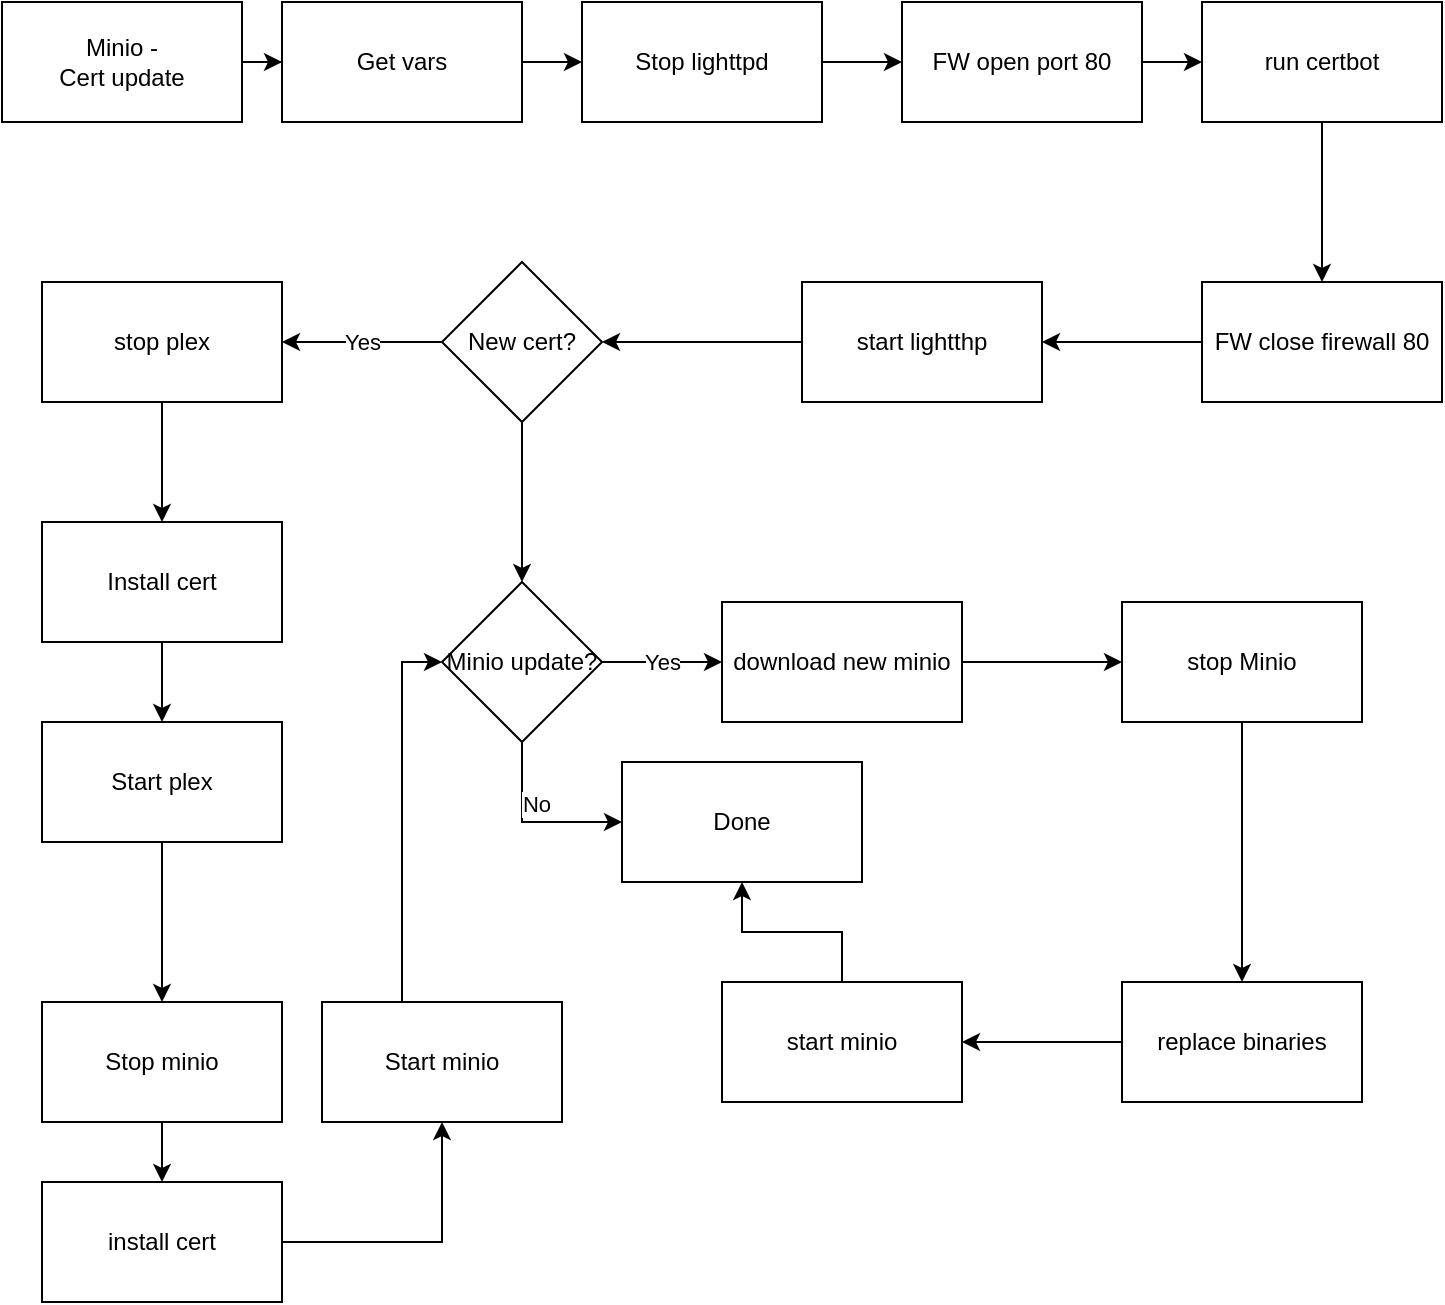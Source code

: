 <mxfile version="20.1.1" type="device"><diagram id="ukf_fpDI6nBqkmXPp62G" name="Page-1"><mxGraphModel dx="1422" dy="794" grid="1" gridSize="10" guides="1" tooltips="1" connect="1" arrows="1" fold="1" page="1" pageScale="1" pageWidth="827" pageHeight="1169" math="0" shadow="0"><root><mxCell id="0"/><mxCell id="1" parent="0"/><mxCell id="HXZsp929oRY9PYKzHvMy-16" value="" style="edgeStyle=orthogonalEdgeStyle;rounded=0;orthogonalLoop=1;jettySize=auto;html=1;" edge="1" parent="1" source="DVea2lA_n0YaLDgW4x5y-1" target="HXZsp929oRY9PYKzHvMy-15"><mxGeometry relative="1" as="geometry"/></mxCell><mxCell id="DVea2lA_n0YaLDgW4x5y-1" value="Minio - &lt;br&gt;Cert update" style="rounded=0;whiteSpace=wrap;html=1;" parent="1" vertex="1"><mxGeometry x="10" y="10" width="120" height="60" as="geometry"/></mxCell><mxCell id="DVea2lA_n0YaLDgW4x5y-5" value="" style="edgeStyle=orthogonalEdgeStyle;rounded=0;orthogonalLoop=1;jettySize=auto;html=1;" parent="1" source="DVea2lA_n0YaLDgW4x5y-2" target="DVea2lA_n0YaLDgW4x5y-4" edge="1"><mxGeometry relative="1" as="geometry"/></mxCell><mxCell id="DVea2lA_n0YaLDgW4x5y-2" value="Stop lighttpd" style="whiteSpace=wrap;html=1;rounded=0;" parent="1" vertex="1"><mxGeometry x="300" y="10" width="120" height="60" as="geometry"/></mxCell><mxCell id="DVea2lA_n0YaLDgW4x5y-7" value="" style="edgeStyle=orthogonalEdgeStyle;rounded=0;orthogonalLoop=1;jettySize=auto;html=1;" parent="1" source="DVea2lA_n0YaLDgW4x5y-4" target="DVea2lA_n0YaLDgW4x5y-6" edge="1"><mxGeometry relative="1" as="geometry"/></mxCell><mxCell id="DVea2lA_n0YaLDgW4x5y-4" value="FW open port 80" style="whiteSpace=wrap;html=1;rounded=0;" parent="1" vertex="1"><mxGeometry x="460" y="10" width="120" height="60" as="geometry"/></mxCell><mxCell id="DVea2lA_n0YaLDgW4x5y-9" value="" style="edgeStyle=orthogonalEdgeStyle;rounded=0;orthogonalLoop=1;jettySize=auto;html=1;" parent="1" source="DVea2lA_n0YaLDgW4x5y-6" target="DVea2lA_n0YaLDgW4x5y-8" edge="1"><mxGeometry relative="1" as="geometry"/></mxCell><mxCell id="DVea2lA_n0YaLDgW4x5y-6" value="run certbot" style="whiteSpace=wrap;html=1;rounded=0;" parent="1" vertex="1"><mxGeometry x="610" y="10" width="120" height="60" as="geometry"/></mxCell><mxCell id="DVea2lA_n0YaLDgW4x5y-11" value="" style="edgeStyle=orthogonalEdgeStyle;rounded=0;orthogonalLoop=1;jettySize=auto;html=1;" parent="1" source="DVea2lA_n0YaLDgW4x5y-8" target="DVea2lA_n0YaLDgW4x5y-10" edge="1"><mxGeometry relative="1" as="geometry"/></mxCell><mxCell id="DVea2lA_n0YaLDgW4x5y-8" value="FW close firewall 80" style="whiteSpace=wrap;html=1;rounded=0;" parent="1" vertex="1"><mxGeometry x="610" y="150" width="120" height="60" as="geometry"/></mxCell><mxCell id="DVea2lA_n0YaLDgW4x5y-19" value="" style="edgeStyle=orthogonalEdgeStyle;rounded=0;orthogonalLoop=1;jettySize=auto;html=1;" parent="1" source="DVea2lA_n0YaLDgW4x5y-10" target="DVea2lA_n0YaLDgW4x5y-18" edge="1"><mxGeometry relative="1" as="geometry"/></mxCell><mxCell id="DVea2lA_n0YaLDgW4x5y-10" value="start lightthp" style="whiteSpace=wrap;html=1;rounded=0;" parent="1" vertex="1"><mxGeometry x="410" y="150" width="120" height="60" as="geometry"/></mxCell><mxCell id="DVea2lA_n0YaLDgW4x5y-15" value="" style="edgeStyle=orthogonalEdgeStyle;rounded=0;orthogonalLoop=1;jettySize=auto;html=1;" parent="1" source="DVea2lA_n0YaLDgW4x5y-12" target="DVea2lA_n0YaLDgW4x5y-14" edge="1"><mxGeometry relative="1" as="geometry"/></mxCell><mxCell id="DVea2lA_n0YaLDgW4x5y-12" value="stop plex" style="whiteSpace=wrap;html=1;rounded=0;" parent="1" vertex="1"><mxGeometry x="30" y="150" width="120" height="60" as="geometry"/></mxCell><mxCell id="DVea2lA_n0YaLDgW4x5y-17" value="" style="edgeStyle=orthogonalEdgeStyle;rounded=0;orthogonalLoop=1;jettySize=auto;html=1;" parent="1" source="DVea2lA_n0YaLDgW4x5y-14" target="DVea2lA_n0YaLDgW4x5y-16" edge="1"><mxGeometry relative="1" as="geometry"/></mxCell><mxCell id="DVea2lA_n0YaLDgW4x5y-14" value="Install cert" style="whiteSpace=wrap;html=1;rounded=0;" parent="1" vertex="1"><mxGeometry x="30" y="270" width="120" height="60" as="geometry"/></mxCell><mxCell id="DVea2lA_n0YaLDgW4x5y-26" value="" style="edgeStyle=orthogonalEdgeStyle;rounded=0;orthogonalLoop=1;jettySize=auto;html=1;" parent="1" source="DVea2lA_n0YaLDgW4x5y-16" target="DVea2lA_n0YaLDgW4x5y-25" edge="1"><mxGeometry relative="1" as="geometry"/></mxCell><mxCell id="DVea2lA_n0YaLDgW4x5y-16" value="Start plex" style="whiteSpace=wrap;html=1;rounded=0;" parent="1" vertex="1"><mxGeometry x="30" y="370" width="120" height="60" as="geometry"/></mxCell><mxCell id="DVea2lA_n0YaLDgW4x5y-20" value="Yes" style="edgeStyle=orthogonalEdgeStyle;rounded=0;orthogonalLoop=1;jettySize=auto;html=1;" parent="1" source="DVea2lA_n0YaLDgW4x5y-18" target="DVea2lA_n0YaLDgW4x5y-12" edge="1"><mxGeometry relative="1" as="geometry"/></mxCell><mxCell id="HXZsp929oRY9PYKzHvMy-2" value="" style="edgeStyle=orthogonalEdgeStyle;rounded=0;orthogonalLoop=1;jettySize=auto;html=1;" edge="1" parent="1" source="DVea2lA_n0YaLDgW4x5y-18" target="HXZsp929oRY9PYKzHvMy-1"><mxGeometry relative="1" as="geometry"/></mxCell><mxCell id="DVea2lA_n0YaLDgW4x5y-18" value="New cert?" style="rhombus;whiteSpace=wrap;html=1;rounded=0;" parent="1" vertex="1"><mxGeometry x="230" y="140" width="80" height="80" as="geometry"/></mxCell><mxCell id="DVea2lA_n0YaLDgW4x5y-21" value="Done" style="whiteSpace=wrap;html=1;rounded=0;" parent="1" vertex="1"><mxGeometry x="320" y="390" width="120" height="60" as="geometry"/></mxCell><mxCell id="DVea2lA_n0YaLDgW4x5y-28" value="" style="edgeStyle=orthogonalEdgeStyle;rounded=0;orthogonalLoop=1;jettySize=auto;html=1;" parent="1" source="DVea2lA_n0YaLDgW4x5y-25" target="DVea2lA_n0YaLDgW4x5y-27" edge="1"><mxGeometry relative="1" as="geometry"/></mxCell><mxCell id="DVea2lA_n0YaLDgW4x5y-25" value="Stop minio" style="whiteSpace=wrap;html=1;rounded=0;" parent="1" vertex="1"><mxGeometry x="30" y="510" width="120" height="60" as="geometry"/></mxCell><mxCell id="DVea2lA_n0YaLDgW4x5y-30" value="" style="edgeStyle=orthogonalEdgeStyle;rounded=0;orthogonalLoop=1;jettySize=auto;html=1;" parent="1" source="DVea2lA_n0YaLDgW4x5y-27" target="DVea2lA_n0YaLDgW4x5y-29" edge="1"><mxGeometry relative="1" as="geometry"/></mxCell><mxCell id="DVea2lA_n0YaLDgW4x5y-27" value="install cert" style="whiteSpace=wrap;html=1;rounded=0;" parent="1" vertex="1"><mxGeometry x="30" y="600" width="120" height="60" as="geometry"/></mxCell><mxCell id="HXZsp929oRY9PYKzHvMy-13" value="" style="edgeStyle=orthogonalEdgeStyle;rounded=0;orthogonalLoop=1;jettySize=auto;html=1;" edge="1" parent="1" source="DVea2lA_n0YaLDgW4x5y-29" target="HXZsp929oRY9PYKzHvMy-1"><mxGeometry relative="1" as="geometry"><Array as="points"><mxPoint x="210" y="340"/></Array></mxGeometry></mxCell><mxCell id="DVea2lA_n0YaLDgW4x5y-29" value="Start minio" style="whiteSpace=wrap;html=1;rounded=0;" parent="1" vertex="1"><mxGeometry x="170" y="510" width="120" height="60" as="geometry"/></mxCell><mxCell id="HXZsp929oRY9PYKzHvMy-5" value="Yes" style="edgeStyle=orthogonalEdgeStyle;rounded=0;orthogonalLoop=1;jettySize=auto;html=1;" edge="1" parent="1" source="HXZsp929oRY9PYKzHvMy-1" target="HXZsp929oRY9PYKzHvMy-4"><mxGeometry relative="1" as="geometry"/></mxCell><mxCell id="HXZsp929oRY9PYKzHvMy-18" style="edgeStyle=orthogonalEdgeStyle;rounded=0;orthogonalLoop=1;jettySize=auto;html=1;exitX=0.5;exitY=1;exitDx=0;exitDy=0;entryX=0;entryY=0.5;entryDx=0;entryDy=0;" edge="1" parent="1" source="HXZsp929oRY9PYKzHvMy-1" target="DVea2lA_n0YaLDgW4x5y-21"><mxGeometry relative="1" as="geometry"><mxPoint x="270" y="400" as="targetPoint"/></mxGeometry></mxCell><mxCell id="HXZsp929oRY9PYKzHvMy-19" value="No" style="edgeLabel;html=1;align=center;verticalAlign=middle;resizable=0;points=[];" vertex="1" connectable="0" parent="HXZsp929oRY9PYKzHvMy-18"><mxGeometry x="-0.311" y="7" relative="1" as="geometry"><mxPoint as="offset"/></mxGeometry></mxCell><mxCell id="HXZsp929oRY9PYKzHvMy-1" value="Minio update?" style="rhombus;whiteSpace=wrap;html=1;rounded=0;" vertex="1" parent="1"><mxGeometry x="230" y="300" width="80" height="80" as="geometry"/></mxCell><mxCell id="HXZsp929oRY9PYKzHvMy-7" value="" style="edgeStyle=orthogonalEdgeStyle;rounded=0;orthogonalLoop=1;jettySize=auto;html=1;" edge="1" parent="1" source="HXZsp929oRY9PYKzHvMy-4" target="HXZsp929oRY9PYKzHvMy-6"><mxGeometry relative="1" as="geometry"/></mxCell><mxCell id="HXZsp929oRY9PYKzHvMy-4" value="download new minio" style="whiteSpace=wrap;html=1;rounded=0;" vertex="1" parent="1"><mxGeometry x="370" y="310" width="120" height="60" as="geometry"/></mxCell><mxCell id="HXZsp929oRY9PYKzHvMy-9" value="" style="edgeStyle=orthogonalEdgeStyle;rounded=0;orthogonalLoop=1;jettySize=auto;html=1;" edge="1" parent="1" source="HXZsp929oRY9PYKzHvMy-6" target="HXZsp929oRY9PYKzHvMy-8"><mxGeometry relative="1" as="geometry"/></mxCell><mxCell id="HXZsp929oRY9PYKzHvMy-6" value="stop Minio" style="whiteSpace=wrap;html=1;rounded=0;" vertex="1" parent="1"><mxGeometry x="570" y="310" width="120" height="60" as="geometry"/></mxCell><mxCell id="HXZsp929oRY9PYKzHvMy-11" value="" style="edgeStyle=orthogonalEdgeStyle;rounded=0;orthogonalLoop=1;jettySize=auto;html=1;" edge="1" parent="1" source="HXZsp929oRY9PYKzHvMy-8" target="HXZsp929oRY9PYKzHvMy-10"><mxGeometry relative="1" as="geometry"/></mxCell><mxCell id="HXZsp929oRY9PYKzHvMy-8" value="replace binaries" style="whiteSpace=wrap;html=1;rounded=0;" vertex="1" parent="1"><mxGeometry x="570" y="500" width="120" height="60" as="geometry"/></mxCell><mxCell id="HXZsp929oRY9PYKzHvMy-14" value="" style="edgeStyle=orthogonalEdgeStyle;rounded=0;orthogonalLoop=1;jettySize=auto;html=1;" edge="1" parent="1" source="HXZsp929oRY9PYKzHvMy-10" target="DVea2lA_n0YaLDgW4x5y-21"><mxGeometry relative="1" as="geometry"/></mxCell><mxCell id="HXZsp929oRY9PYKzHvMy-10" value="start minio" style="whiteSpace=wrap;html=1;rounded=0;" vertex="1" parent="1"><mxGeometry x="370" y="500" width="120" height="60" as="geometry"/></mxCell><mxCell id="HXZsp929oRY9PYKzHvMy-17" value="" style="edgeStyle=orthogonalEdgeStyle;rounded=0;orthogonalLoop=1;jettySize=auto;html=1;" edge="1" parent="1" source="HXZsp929oRY9PYKzHvMy-15" target="DVea2lA_n0YaLDgW4x5y-2"><mxGeometry relative="1" as="geometry"/></mxCell><mxCell id="HXZsp929oRY9PYKzHvMy-15" value="Get vars" style="whiteSpace=wrap;html=1;rounded=0;" vertex="1" parent="1"><mxGeometry x="150" y="10" width="120" height="60" as="geometry"/></mxCell></root></mxGraphModel></diagram></mxfile>